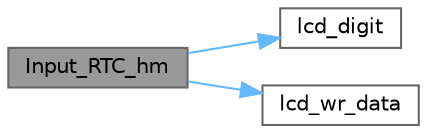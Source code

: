 digraph "Input_RTC_hm"
{
 // LATEX_PDF_SIZE
  bgcolor="transparent";
  edge [fontname=Helvetica,fontsize=10,labelfontname=Helvetica,labelfontsize=10];
  node [fontname=Helvetica,fontsize=10,shape=box,height=0.2,width=0.4];
  rankdir="LR";
  Node1 [label="Input_RTC_hm",height=0.2,width=0.4,color="gray40", fillcolor="grey60", style="filled", fontcolor="black",tooltip=" "];
  Node1 -> Node2 [color="steelblue1",style="solid"];
  Node2 [label="lcd_digit",height=0.2,width=0.4,color="grey40", fillcolor="white", style="filled",URL="$_t_o__s_8h.html#a3eb2f55cc61828148182f3fa290029f4",tooltip=" "];
  Node1 -> Node3 [color="steelblue1",style="solid"];
  Node3 [label="lcd_wr_data",height=0.2,width=0.4,color="grey40", fillcolor="white", style="filled",URL="$_t_o__s_8h.html#acec9a300c55f0aa1e03d760030d2fcfe",tooltip=" "];
}
